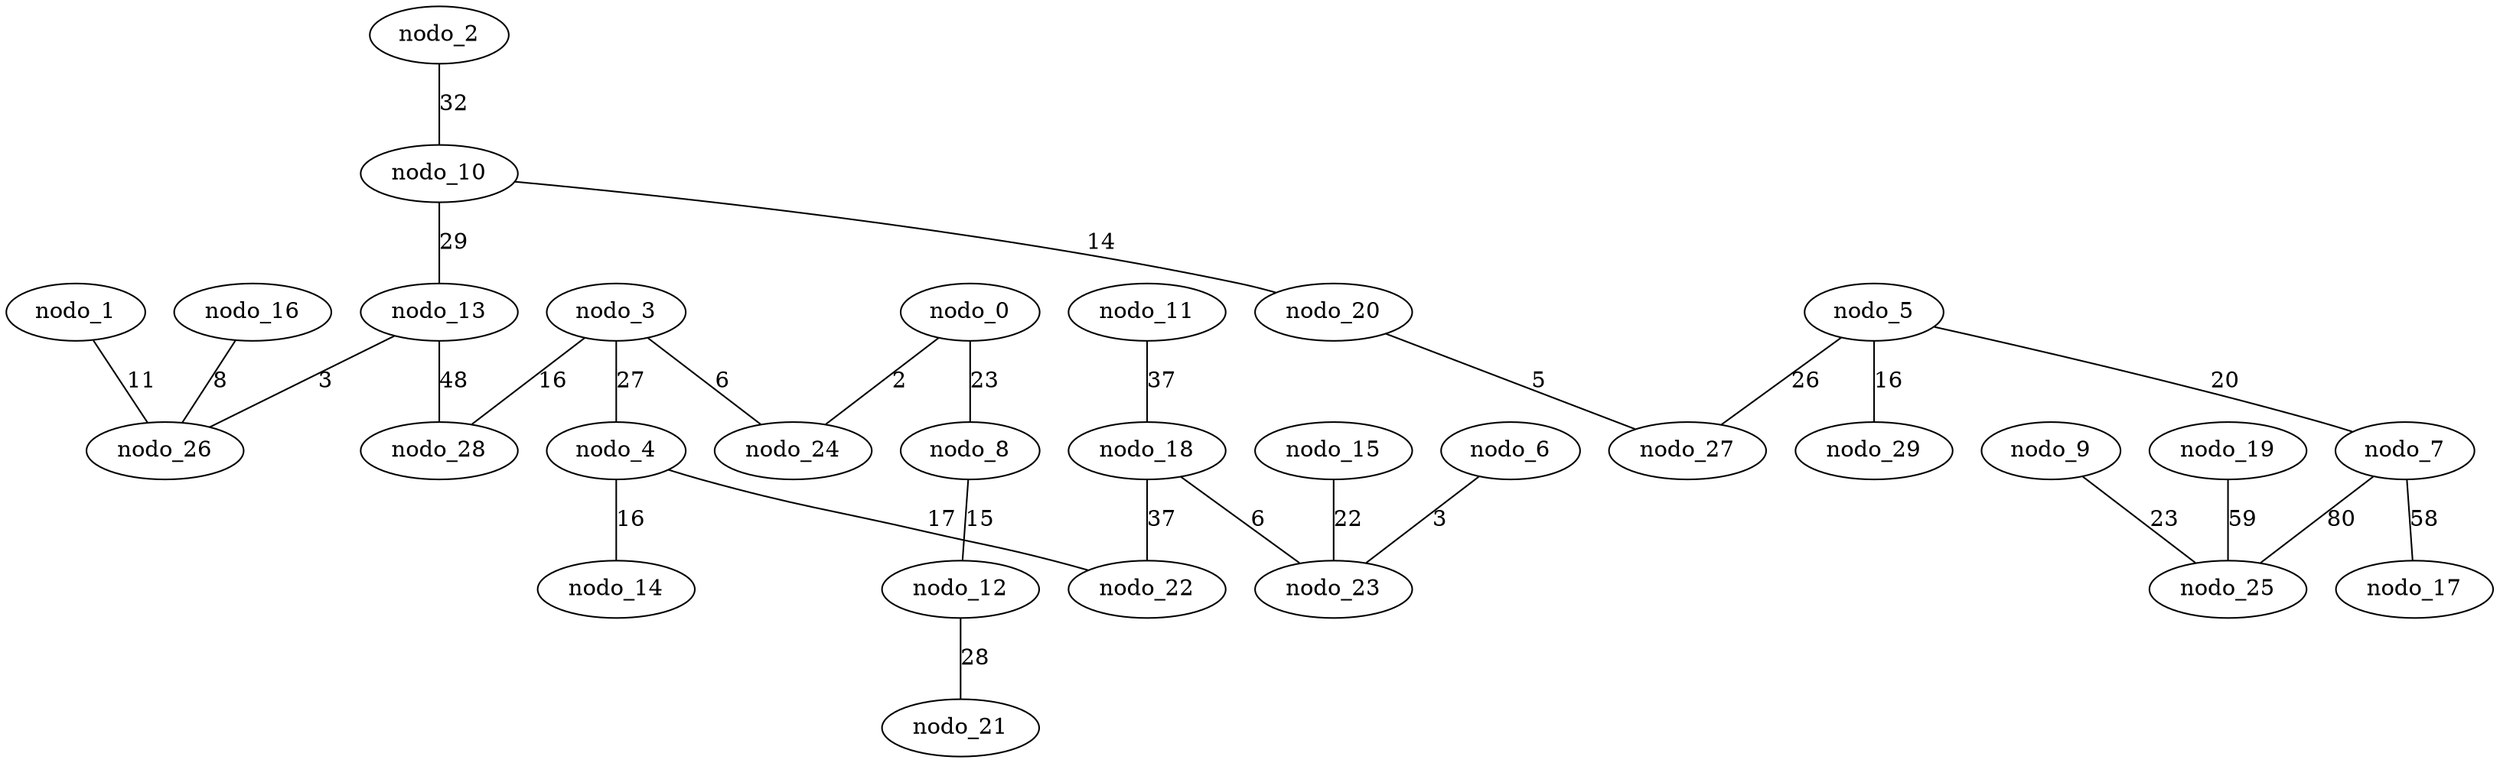 graph gen_geografico_30_i_kruskal {
  nodo_1 -- nodo_26 [label=11 weight=11];
  nodo_5 -- nodo_29 [label=16 weight=16];
  nodo_10 -- nodo_13 [label=29 weight=29];
  nodo_9 -- nodo_25 [label=23 weight=23];
  nodo_8 -- nodo_12 [label=15 weight=15];
  nodo_18 -- nodo_23 [label=6 weight=6];
  nodo_18 -- nodo_22 [label=37 weight=37];
  nodo_5 -- nodo_27 [label=26 weight=26];
  nodo_4 -- nodo_14 [label=16 weight=16];
  nodo_10 -- nodo_20 [label=14 weight=14];
  nodo_0 -- nodo_24 [label=2 weight=2];
  nodo_3 -- nodo_4 [label=27 weight=27];
  nodo_5 -- nodo_7 [label=20 weight=20];
  nodo_20 -- nodo_27 [label=5 weight=5];
  nodo_4 -- nodo_22 [label=17 weight=17];
  nodo_7 -- nodo_17 [label=58 weight=58];
  nodo_13 -- nodo_28 [label=48 weight=48];
  nodo_3 -- nodo_28 [label=16 weight=16];
  nodo_13 -- nodo_26 [label=3 weight=3];
  nodo_7 -- nodo_25 [label=80 weight=80];
  nodo_16 -- nodo_26 [label=8 weight=8];
  nodo_2 -- nodo_10 [label=32 weight=32];
  nodo_3 -- nodo_24 [label=6 weight=6];
  nodo_12 -- nodo_21 [label=28 weight=28];
  nodo_0 -- nodo_8 [label=23 weight=23];
  nodo_11 -- nodo_18 [label=37 weight=37];
  nodo_15 -- nodo_23 [label=22 weight=22];
  nodo_6 -- nodo_23 [label=3 weight=3];
  nodo_19 -- nodo_25 [label=59 weight=59];
}